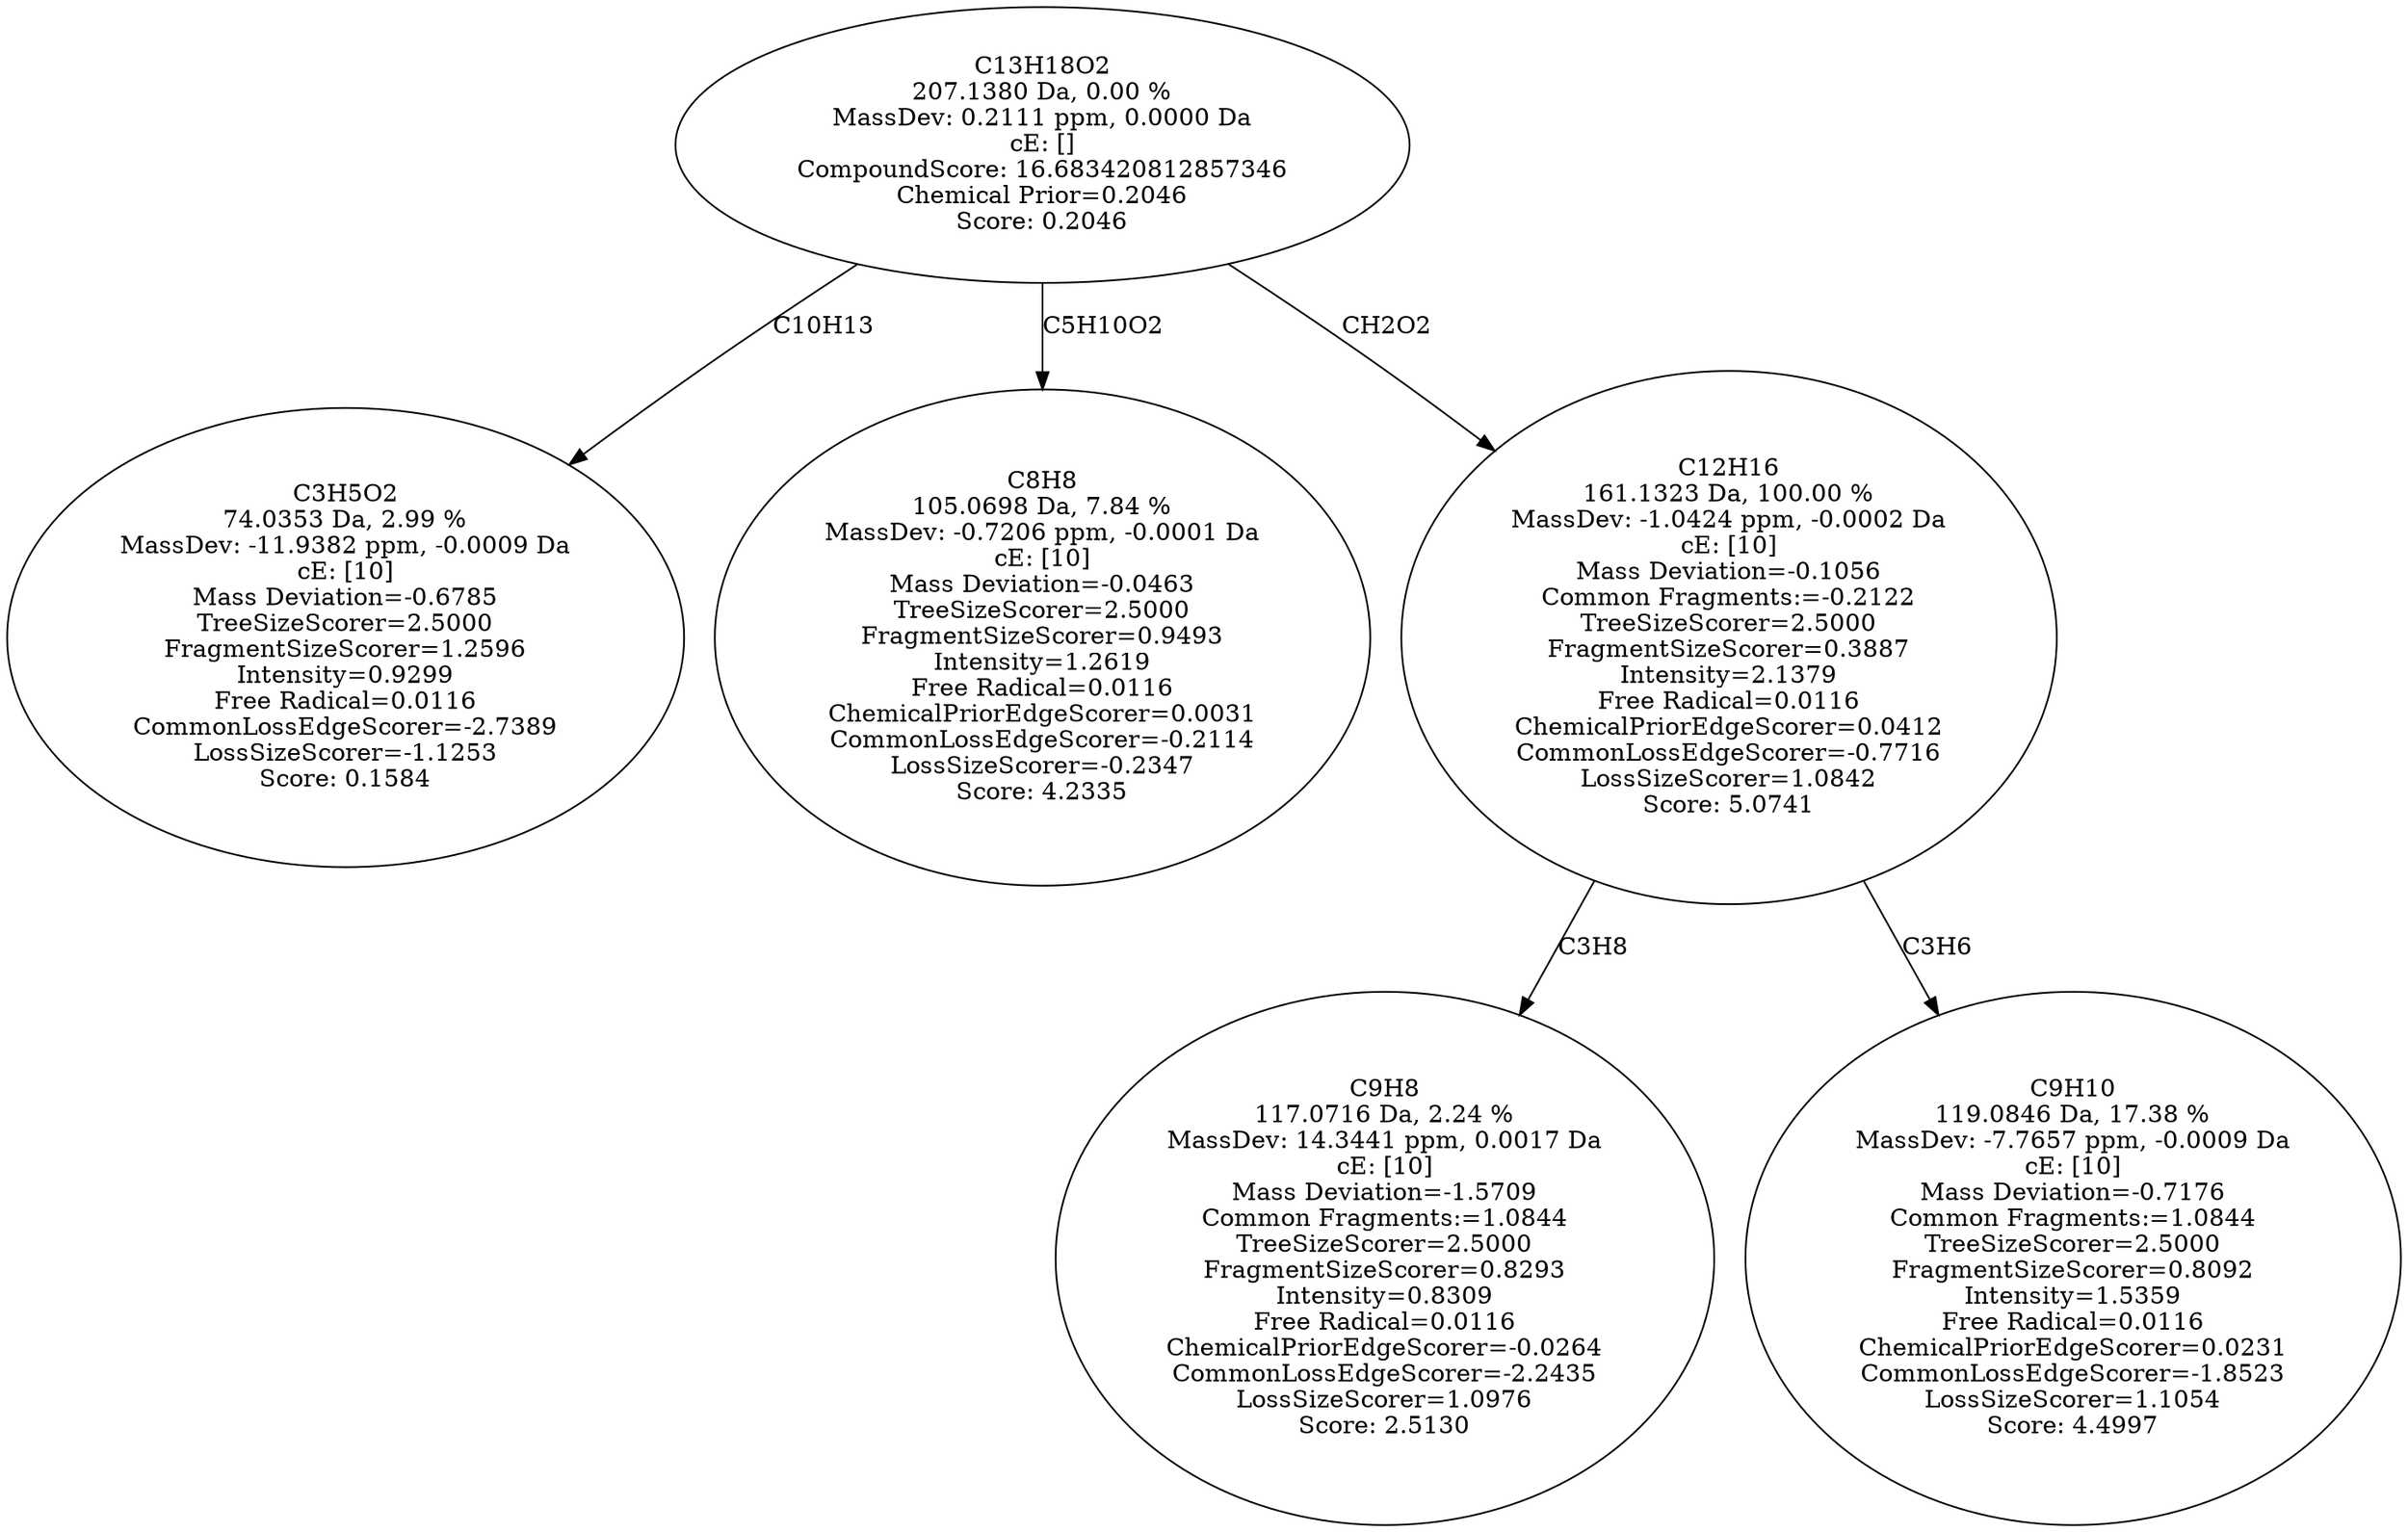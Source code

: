 strict digraph {
v1 [label="C3H5O2\n74.0353 Da, 2.99 %\nMassDev: -11.9382 ppm, -0.0009 Da\ncE: [10]\nMass Deviation=-0.6785\nTreeSizeScorer=2.5000\nFragmentSizeScorer=1.2596\nIntensity=0.9299\nFree Radical=0.0116\nCommonLossEdgeScorer=-2.7389\nLossSizeScorer=-1.1253\nScore: 0.1584"];
v2 [label="C8H8\n105.0698 Da, 7.84 %\nMassDev: -0.7206 ppm, -0.0001 Da\ncE: [10]\nMass Deviation=-0.0463\nTreeSizeScorer=2.5000\nFragmentSizeScorer=0.9493\nIntensity=1.2619\nFree Radical=0.0116\nChemicalPriorEdgeScorer=0.0031\nCommonLossEdgeScorer=-0.2114\nLossSizeScorer=-0.2347\nScore: 4.2335"];
v3 [label="C9H8\n117.0716 Da, 2.24 %\nMassDev: 14.3441 ppm, 0.0017 Da\ncE: [10]\nMass Deviation=-1.5709\nCommon Fragments:=1.0844\nTreeSizeScorer=2.5000\nFragmentSizeScorer=0.8293\nIntensity=0.8309\nFree Radical=0.0116\nChemicalPriorEdgeScorer=-0.0264\nCommonLossEdgeScorer=-2.2435\nLossSizeScorer=1.0976\nScore: 2.5130"];
v4 [label="C9H10\n119.0846 Da, 17.38 %\nMassDev: -7.7657 ppm, -0.0009 Da\ncE: [10]\nMass Deviation=-0.7176\nCommon Fragments:=1.0844\nTreeSizeScorer=2.5000\nFragmentSizeScorer=0.8092\nIntensity=1.5359\nFree Radical=0.0116\nChemicalPriorEdgeScorer=0.0231\nCommonLossEdgeScorer=-1.8523\nLossSizeScorer=1.1054\nScore: 4.4997"];
v5 [label="C12H16\n161.1323 Da, 100.00 %\nMassDev: -1.0424 ppm, -0.0002 Da\ncE: [10]\nMass Deviation=-0.1056\nCommon Fragments:=-0.2122\nTreeSizeScorer=2.5000\nFragmentSizeScorer=0.3887\nIntensity=2.1379\nFree Radical=0.0116\nChemicalPriorEdgeScorer=0.0412\nCommonLossEdgeScorer=-0.7716\nLossSizeScorer=1.0842\nScore: 5.0741"];
v6 [label="C13H18O2\n207.1380 Da, 0.00 %\nMassDev: 0.2111 ppm, 0.0000 Da\ncE: []\nCompoundScore: 16.683420812857346\nChemical Prior=0.2046\nScore: 0.2046"];
v6 -> v1 [label="C10H13"];
v6 -> v2 [label="C5H10O2"];
v5 -> v3 [label="C3H8"];
v5 -> v4 [label="C3H6"];
v6 -> v5 [label="CH2O2"];
}